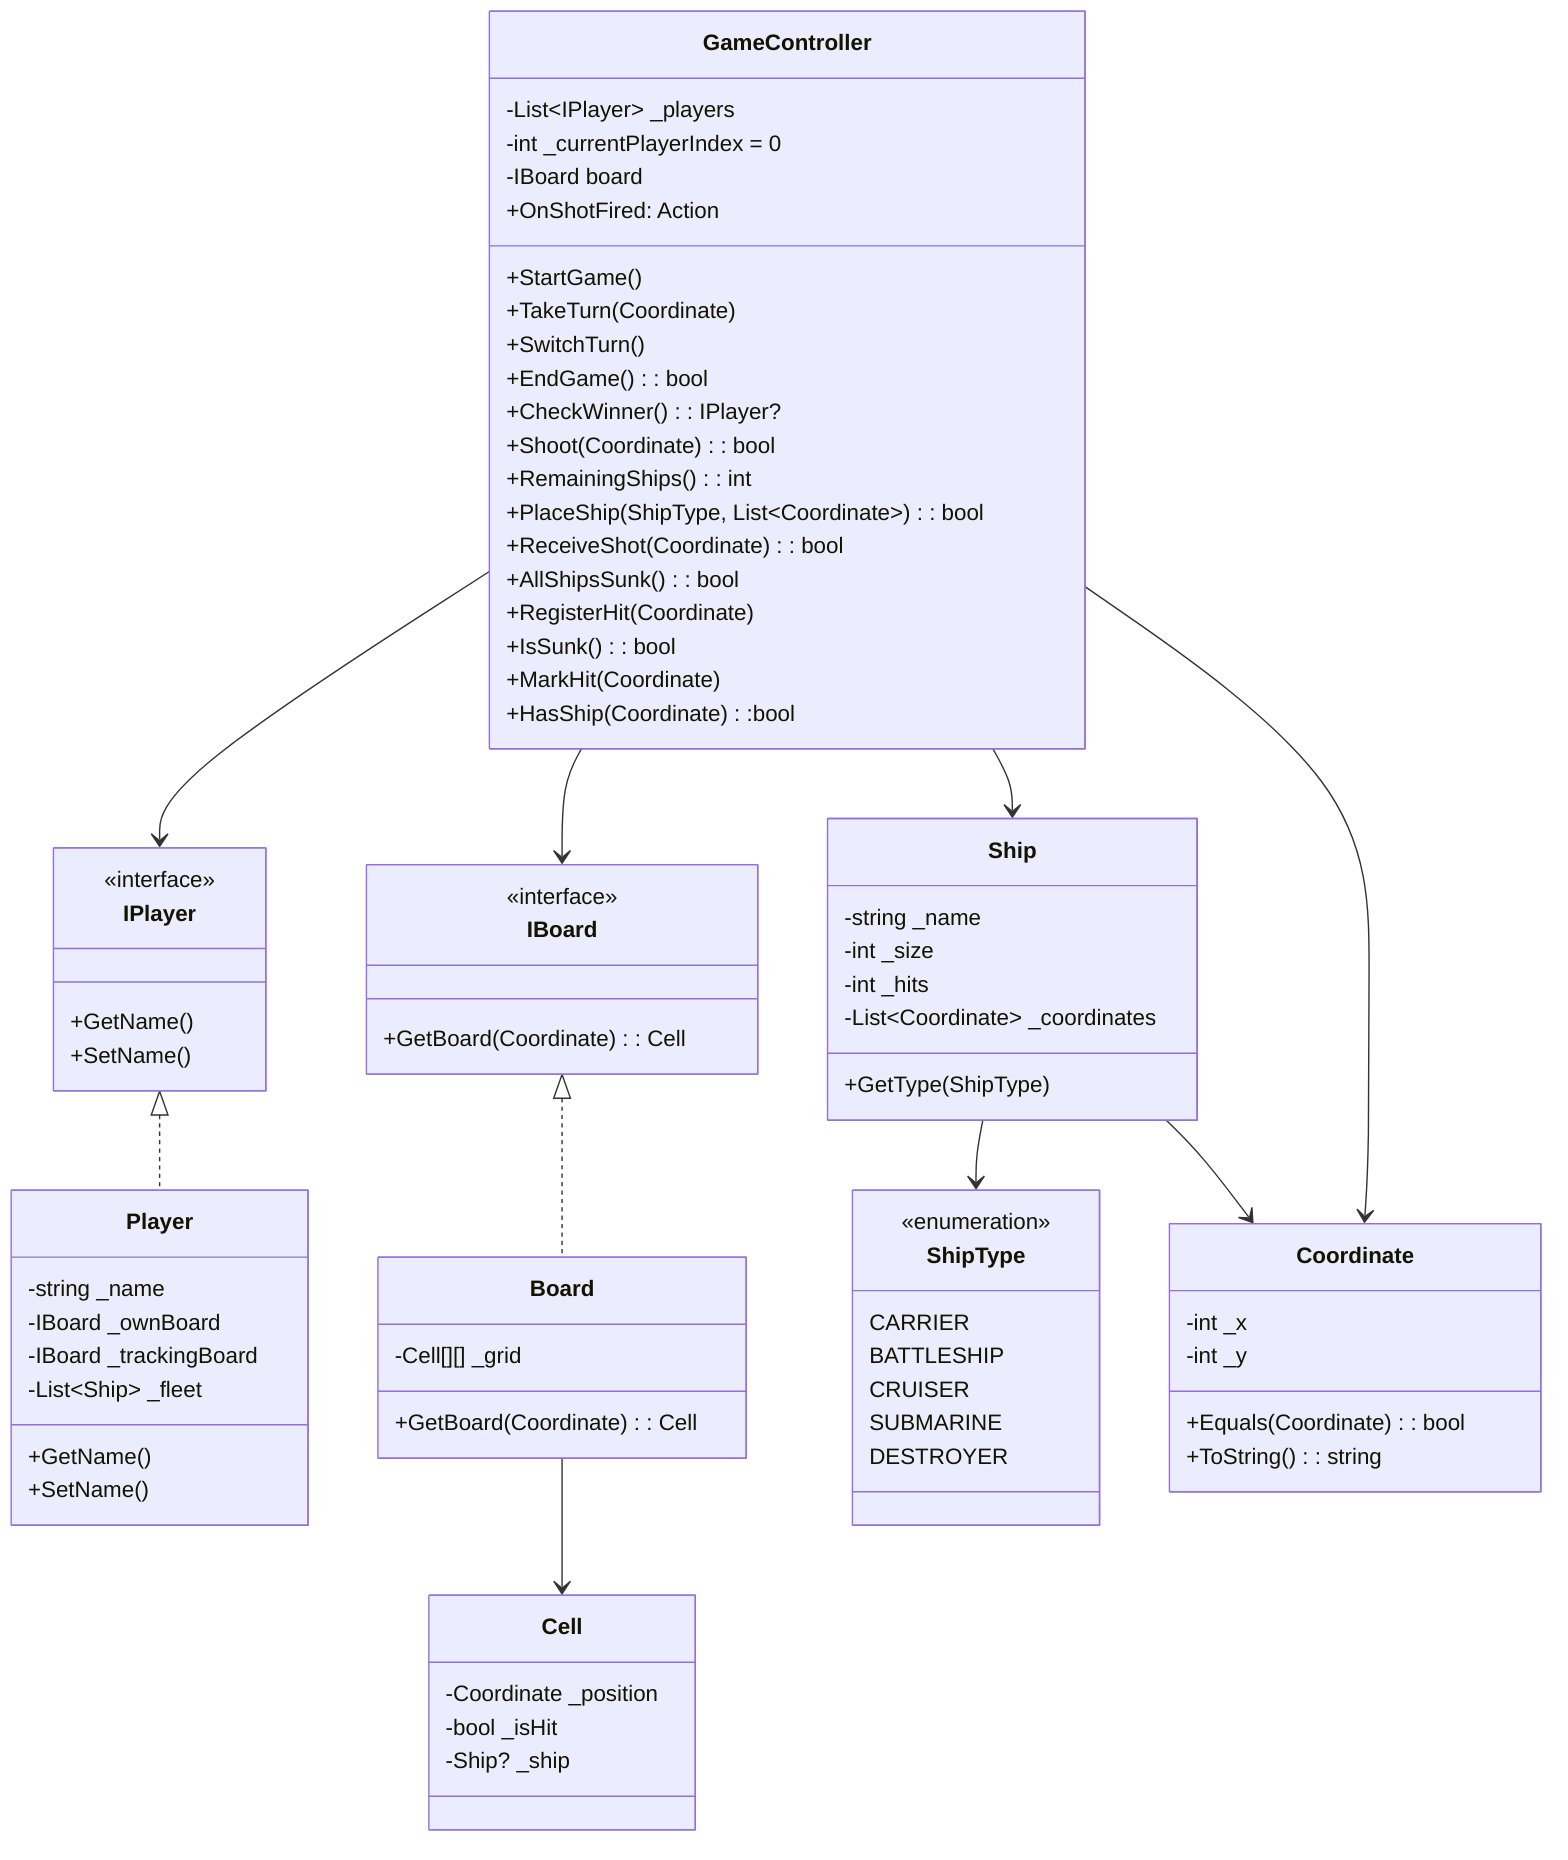 classDiagram
  %% ==== Core Classes ====
  class GameController {
    -List~IPlayer~ _players
    -int _currentPlayerIndex = 0
    -IBoard board
    +StartGame()
    +TakeTurn(Coordinate)
    +SwitchTurn()
    +EndGame(): bool
    +CheckWinner(): IPlayer?
    +OnShotFired: Action<IPlayer, Coordinate, bool>
    +Shoot(Coordinate): bool
    +RemainingShips(): int
    +PlaceShip(ShipType, List~Coordinate~ ): bool
    +ReceiveShot(Coordinate): bool
    +AllShipsSunk(): bool
    +RegisterHit(Coordinate)
    +IsSunk(): bool
    +MarkHit(Coordinate)
    +HasShip(Coordinate):bool
  }

  class Ship {
    -string _name
    -int _size
    -int _hits
    -List~Coordinate~ _coordinates
    +GetType(ShipType)
  }

  class Coordinate {
    -int _x
    -int _y
    +Equals(Coordinate): bool
    +ToString(): string
  }

  %% ==== Interfaces ====
  class IPlayer {
    <<interface>>
    +GetName()
    +SetName()
  }

  class IBoard {
    <<interface>>
    +GetBoard(Coordinate): Cell
  }

  %% ==== Implementations ====
  class Player {
    -string _name
    -IBoard _ownBoard
    -IBoard _trackingBoard
    -List~Ship~ _fleet
    +GetName()
    +SetName()
  }

  class Board {
    -Cell[][] _grid
    +GetBoard(Coordinate): Cell

  }

  class Cell {
    -Coordinate _position
    -bool _isHit
    -Ship? _ship
  }

  class ShipType {
    CARRIER
    BATTLESHIP
    CRUISER
    SUBMARINE
    DESTROYER
    <<enumeration>>
  }

  %% ==== Relationships ====
  GameController --> IPlayer
  GameController --> IBoard
  GameController --> Ship
  GameController --> Coordinate
  IPlayer <|.. Player
  IBoard <|.. Board
  Board --> Cell
  Ship --> ShipType
  Ship --> Coordinate